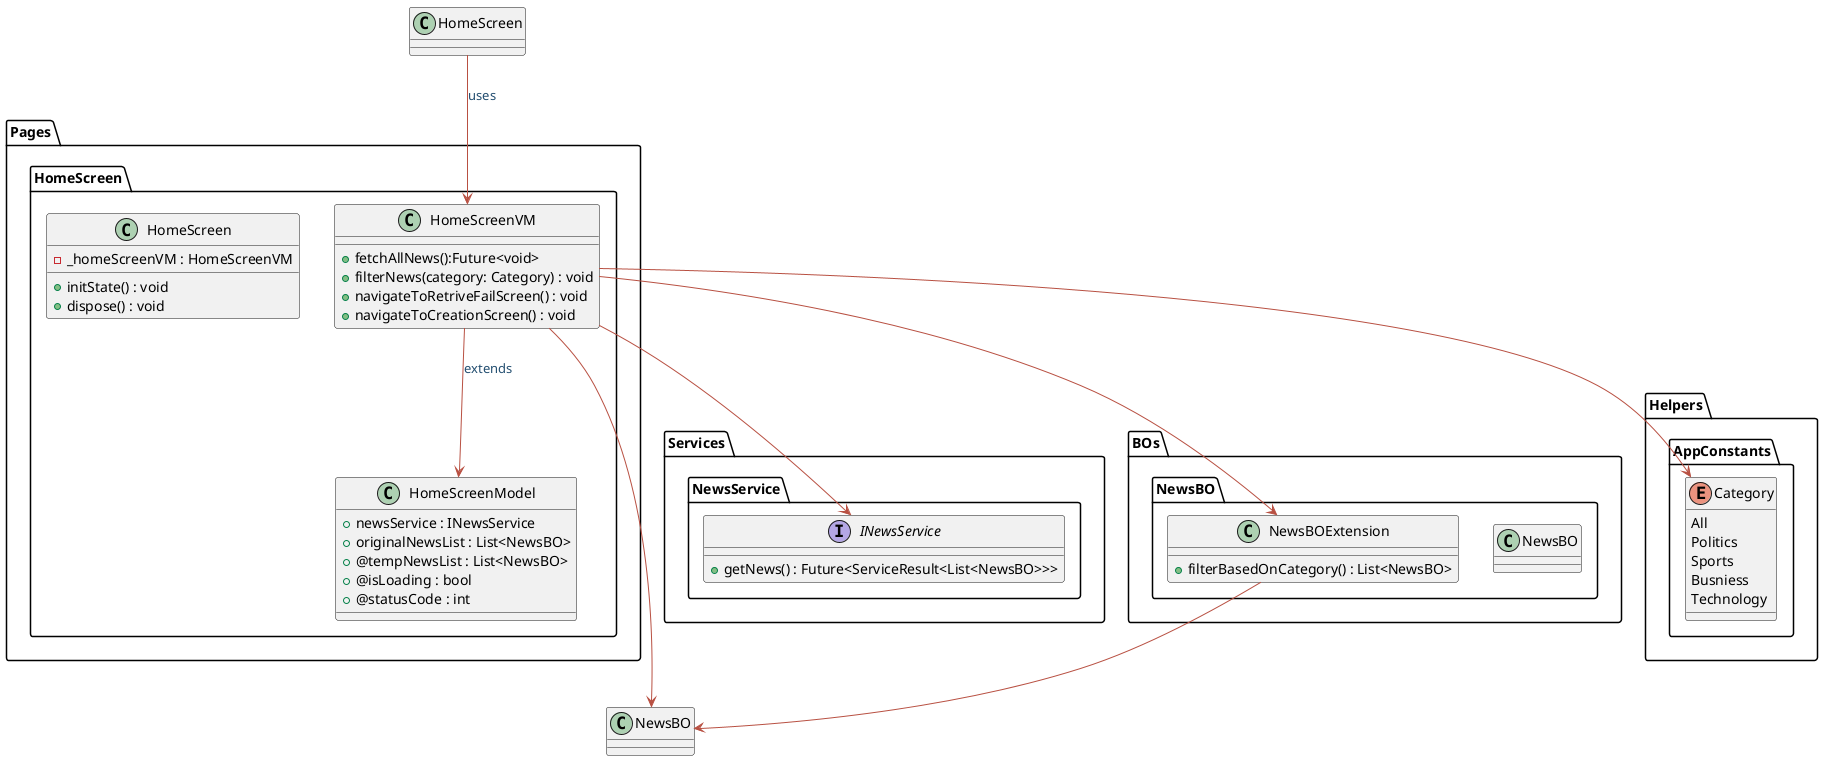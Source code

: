 @startuml Diagram of the HomeScreen
!define POSITIVERESPONSE 90EE90
!define NEGATIVEERESPONSE EFBBBB
!define NUETRALRESPONSE F2DC79

skinparam sequence{
    ParticipantBackgroundColor #A7BEAE
    LifeLineBackgroundColor #E7E8D1
    LifeLineBorderColor #2C5F2D
    ActorBackgroundColor #FC766AFF
    ActorBorderColor #FC766AFF
    ArrowColor #B85042
    ArrowFontColor #234E70

}
package Pages{
    package HomeScreen{
        class HomeScreenModel{
            + newsService : INewsService
            + originalNewsList : List<NewsBO>
            + @tempNewsList : List<NewsBO>
            + @isLoading : bool
            + @statusCode : int

        }
        class HomeScreenVM{
            + fetchAllNews():Future<void>
            + filterNews(category: Category) : void 
            + navigateToRetriveFailScreen() : void
            + navigateToCreationScreen() : void
        }
        class HomeScreen{
            - _homeScreenVM : HomeScreenVM
            + initState() : void
            + dispose() : void

        }
    }
}
package Services{
    package NewsService{
        Interface INewsService{
            + getNews() : Future<ServiceResult<List<NewsBO>>>
        }
    }
}
package BOs{
    package NewsBO{
        class NewsBO{
        }
        class NewsBOExtension{
            + filterBasedOnCategory() : List<NewsBO>
        }
    }
}
package Helpers{
    package AppConstants{
        enum Category{  
            All
            Politics
            Sports
            Busniess
            Technology
        }
    }
}

HomeScreen-->HomeScreenVM:uses
HomeScreenVM-->HomeScreenModel:extends
HomeScreenVM-->NewsBO
HomeScreenVM-->NewsBOExtension
NewsBOExtension --> NewsBO
HomeScreenVM-->INewsService
HomeScreenVM-->Category



@enduml